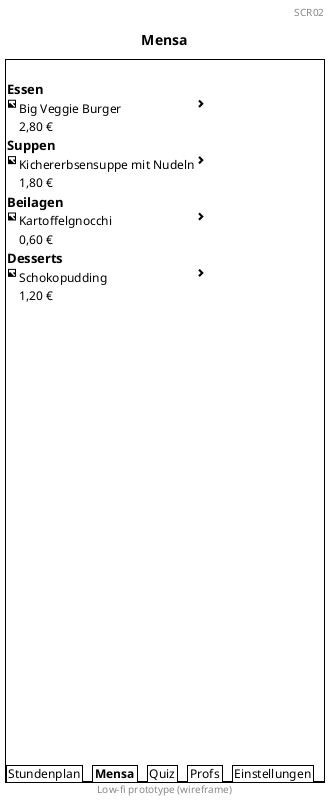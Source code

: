 @startsalt
title Mensa
header SCR02
footer Low-fi prototype (wireframe)
{+
{
    .
    === Essen | *
    <&image> | Big Veggie Burger | <&chevron-right>
    . | 2,80 € | .
    === Suppen | *
    <&image> | Kichererbsensuppe mit Nudeln | <&chevron-right>
    . | 1,80 € | .
    === Beilagen | *
    <&image> | Kartoffelgnocchi | <&chevron-right>
    . | 0,60 € | .
    === Desserts | *
    <&image> | Schokopudding | <&chevron-right>
    . | 1,20 € | .
    .
    .
    .
    .
    .
    .
    .
    .
    .
    .
    .
    .
    .
    .
    .
    .
    .
    .
    .
    .
    .
    .
    .
    .
    .
}
{/ Stundenplan | <b>Mensa | Quiz | Profs | Einstellungen }
}
@endsalt

